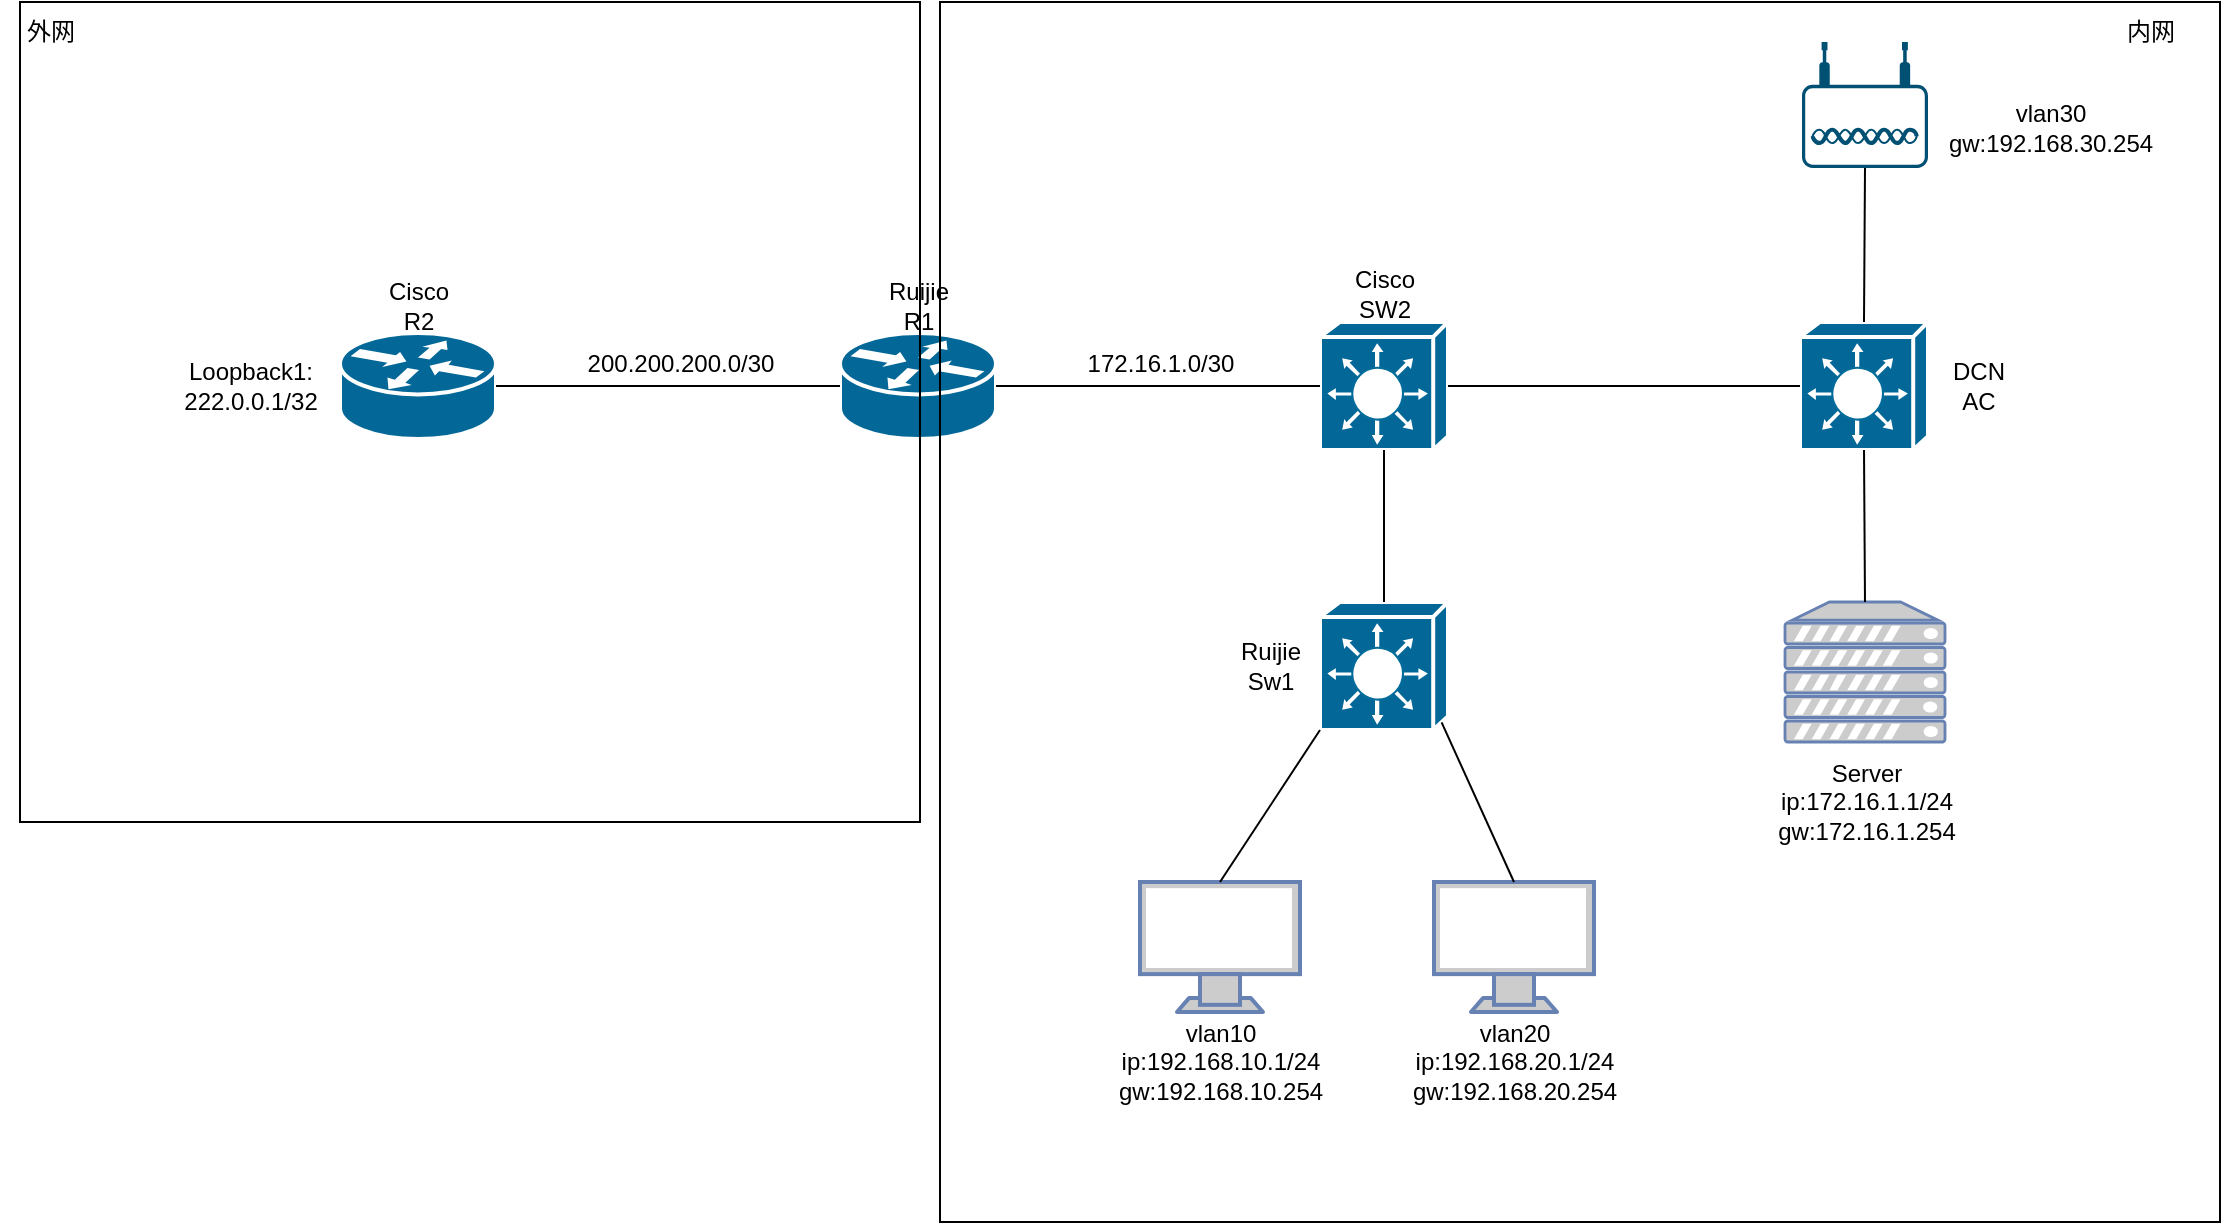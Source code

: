 <mxfile version="20.5.1" type="github">
  <diagram id="g-uSHXadibWrtZnAfnPj" name="Page-1">
    <mxGraphModel dx="1306" dy="781" grid="1" gridSize="10" guides="1" tooltips="1" connect="1" arrows="1" fold="1" page="1" pageScale="1" pageWidth="850" pageHeight="1100" math="0" shadow="0">
      <root>
        <mxCell id="0" />
        <mxCell id="1" parent="0" />
        <mxCell id="G60qQspWNjIdlGjhsVTk-1" value="" style="shape=mxgraph.cisco.routers.router;sketch=0;html=1;pointerEvents=1;dashed=0;fillColor=#036897;strokeColor=#ffffff;strokeWidth=2;verticalLabelPosition=bottom;verticalAlign=top;align=center;outlineConnect=0;" parent="1" vertex="1">
          <mxGeometry x="580" y="235.5" width="78" height="53" as="geometry" />
        </mxCell>
        <mxCell id="G60qQspWNjIdlGjhsVTk-2" value="" style="shape=mxgraph.cisco.routers.router;sketch=0;html=1;pointerEvents=1;dashed=0;fillColor=#036897;strokeColor=#ffffff;strokeWidth=2;verticalLabelPosition=bottom;verticalAlign=top;align=center;outlineConnect=0;" parent="1" vertex="1">
          <mxGeometry x="330" y="235.5" width="78" height="53" as="geometry" />
        </mxCell>
        <mxCell id="G60qQspWNjIdlGjhsVTk-3" value="" style="shape=mxgraph.cisco.switches.layer_3_switch;sketch=0;html=1;pointerEvents=1;dashed=0;fillColor=#036897;strokeColor=#ffffff;strokeWidth=2;verticalLabelPosition=bottom;verticalAlign=top;align=center;outlineConnect=0;" parent="1" vertex="1">
          <mxGeometry x="1060" y="230" width="64" height="64" as="geometry" />
        </mxCell>
        <mxCell id="G60qQspWNjIdlGjhsVTk-4" value="" style="shape=mxgraph.cisco.switches.layer_3_switch;sketch=0;html=1;pointerEvents=1;dashed=0;fillColor=#036897;strokeColor=#ffffff;strokeWidth=2;verticalLabelPosition=bottom;verticalAlign=top;align=center;outlineConnect=0;" parent="1" vertex="1">
          <mxGeometry x="820" y="370" width="64" height="64" as="geometry" />
        </mxCell>
        <mxCell id="G60qQspWNjIdlGjhsVTk-5" value="" style="shape=mxgraph.cisco.switches.layer_3_switch;sketch=0;html=1;pointerEvents=1;dashed=0;fillColor=#036897;strokeColor=#ffffff;strokeWidth=2;verticalLabelPosition=bottom;verticalAlign=top;align=center;outlineConnect=0;" parent="1" vertex="1">
          <mxGeometry x="820" y="230" width="64" height="64" as="geometry" />
        </mxCell>
        <mxCell id="G60qQspWNjIdlGjhsVTk-6" value="" style="points=[[0.03,0.36,0],[0.18,0,0],[0.5,0.34,0],[0.82,0,0],[0.97,0.36,0],[1,0.67,0],[0.975,0.975,0],[0.5,1,0],[0.025,0.975,0],[0,0.67,0]];verticalLabelPosition=bottom;sketch=0;html=1;verticalAlign=top;aspect=fixed;align=center;pointerEvents=1;shape=mxgraph.cisco19.wireless_access_point;fillColor=#005073;strokeColor=none;" parent="1" vertex="1">
          <mxGeometry x="1061" y="90" width="63" height="63" as="geometry" />
        </mxCell>
        <mxCell id="G60qQspWNjIdlGjhsVTk-7" value="" style="fontColor=#0066CC;verticalAlign=top;verticalLabelPosition=bottom;labelPosition=center;align=center;html=1;outlineConnect=0;fillColor=#CCCCCC;strokeColor=#6881B3;gradientColor=none;gradientDirection=north;strokeWidth=2;shape=mxgraph.networks.monitor;" parent="1" vertex="1">
          <mxGeometry x="877" y="510" width="80" height="65" as="geometry" />
        </mxCell>
        <mxCell id="G60qQspWNjIdlGjhsVTk-8" value="" style="fontColor=#0066CC;verticalAlign=top;verticalLabelPosition=bottom;labelPosition=center;align=center;html=1;outlineConnect=0;fillColor=#CCCCCC;strokeColor=#6881B3;gradientColor=none;gradientDirection=north;strokeWidth=2;shape=mxgraph.networks.monitor;" parent="1" vertex="1">
          <mxGeometry x="730" y="510" width="80" height="65" as="geometry" />
        </mxCell>
        <mxCell id="G60qQspWNjIdlGjhsVTk-9" value="" style="fontColor=#0066CC;verticalAlign=top;verticalLabelPosition=bottom;labelPosition=center;align=center;html=1;outlineConnect=0;fillColor=#CCCCCC;strokeColor=#6881B3;gradientColor=none;gradientDirection=north;strokeWidth=2;shape=mxgraph.networks.server;" parent="1" vertex="1">
          <mxGeometry x="1052.5" y="370" width="80" height="70" as="geometry" />
        </mxCell>
        <mxCell id="G60qQspWNjIdlGjhsVTk-11" value="" style="endArrow=none;html=1;rounded=0;entryX=0;entryY=1;entryDx=0;entryDy=0;entryPerimeter=0;exitX=0.5;exitY=0;exitDx=0;exitDy=0;exitPerimeter=0;" parent="1" source="G60qQspWNjIdlGjhsVTk-8" target="G60qQspWNjIdlGjhsVTk-4" edge="1">
          <mxGeometry width="50" height="50" relative="1" as="geometry">
            <mxPoint x="910" y="460" as="sourcePoint" />
            <mxPoint x="960" y="410" as="targetPoint" />
          </mxGeometry>
        </mxCell>
        <mxCell id="G60qQspWNjIdlGjhsVTk-12" value="" style="endArrow=none;html=1;rounded=0;entryX=0.95;entryY=0.94;entryDx=0;entryDy=0;entryPerimeter=0;exitX=0.5;exitY=0;exitDx=0;exitDy=0;exitPerimeter=0;" parent="1" source="G60qQspWNjIdlGjhsVTk-7" target="G60qQspWNjIdlGjhsVTk-4" edge="1">
          <mxGeometry width="50" height="50" relative="1" as="geometry">
            <mxPoint x="910" y="460" as="sourcePoint" />
            <mxPoint x="960" y="410" as="targetPoint" />
          </mxGeometry>
        </mxCell>
        <mxCell id="G60qQspWNjIdlGjhsVTk-13" value="" style="endArrow=none;html=1;rounded=0;entryX=0.5;entryY=1;entryDx=0;entryDy=0;entryPerimeter=0;exitX=0.5;exitY=0;exitDx=0;exitDy=0;exitPerimeter=0;" parent="1" source="G60qQspWNjIdlGjhsVTk-4" target="G60qQspWNjIdlGjhsVTk-5" edge="1">
          <mxGeometry width="50" height="50" relative="1" as="geometry">
            <mxPoint x="910" y="460" as="sourcePoint" />
            <mxPoint x="960" y="410" as="targetPoint" />
          </mxGeometry>
        </mxCell>
        <mxCell id="G60qQspWNjIdlGjhsVTk-14" value="" style="endArrow=none;html=1;rounded=0;entryX=1;entryY=0.5;entryDx=0;entryDy=0;entryPerimeter=0;exitX=0;exitY=0.5;exitDx=0;exitDy=0;exitPerimeter=0;" parent="1" source="G60qQspWNjIdlGjhsVTk-3" target="G60qQspWNjIdlGjhsVTk-5" edge="1">
          <mxGeometry width="50" height="50" relative="1" as="geometry">
            <mxPoint x="910" y="460" as="sourcePoint" />
            <mxPoint x="960" y="410" as="targetPoint" />
          </mxGeometry>
        </mxCell>
        <mxCell id="G60qQspWNjIdlGjhsVTk-15" value="" style="endArrow=none;html=1;rounded=0;entryX=0.5;entryY=1;entryDx=0;entryDy=0;entryPerimeter=0;exitX=0.5;exitY=0;exitDx=0;exitDy=0;exitPerimeter=0;" parent="1" source="G60qQspWNjIdlGjhsVTk-3" target="G60qQspWNjIdlGjhsVTk-6" edge="1">
          <mxGeometry width="50" height="50" relative="1" as="geometry">
            <mxPoint x="910" y="460" as="sourcePoint" />
            <mxPoint x="960" y="410" as="targetPoint" />
          </mxGeometry>
        </mxCell>
        <mxCell id="G60qQspWNjIdlGjhsVTk-16" value="" style="endArrow=none;html=1;rounded=0;entryX=0;entryY=0.5;entryDx=0;entryDy=0;entryPerimeter=0;exitX=1;exitY=0.5;exitDx=0;exitDy=0;exitPerimeter=0;" parent="1" source="G60qQspWNjIdlGjhsVTk-1" target="G60qQspWNjIdlGjhsVTk-5" edge="1">
          <mxGeometry width="50" height="50" relative="1" as="geometry">
            <mxPoint x="910" y="460" as="sourcePoint" />
            <mxPoint x="960" y="410" as="targetPoint" />
          </mxGeometry>
        </mxCell>
        <mxCell id="G60qQspWNjIdlGjhsVTk-17" value="" style="endArrow=none;html=1;rounded=0;entryX=0;entryY=0.5;entryDx=0;entryDy=0;entryPerimeter=0;exitX=1;exitY=0.5;exitDx=0;exitDy=0;exitPerimeter=0;" parent="1" source="G60qQspWNjIdlGjhsVTk-2" target="G60qQspWNjIdlGjhsVTk-1" edge="1">
          <mxGeometry width="50" height="50" relative="1" as="geometry">
            <mxPoint x="910" y="460" as="sourcePoint" />
            <mxPoint x="960" y="410" as="targetPoint" />
          </mxGeometry>
        </mxCell>
        <mxCell id="G60qQspWNjIdlGjhsVTk-18" value="vlan10&lt;br&gt;ip:192.168.10.1/24&lt;br&gt;gw:192.168.10.254" style="text;html=1;align=center;verticalAlign=middle;resizable=0;points=[];autosize=1;strokeColor=none;fillColor=none;" parent="1" vertex="1">
          <mxGeometry x="705" y="570" width="130" height="60" as="geometry" />
        </mxCell>
        <mxCell id="G60qQspWNjIdlGjhsVTk-19" value="vlan20&lt;br&gt;ip:192.168.20.1/24&lt;br&gt;gw:192.168.20.254" style="text;html=1;align=center;verticalAlign=middle;resizable=0;points=[];autosize=1;strokeColor=none;fillColor=none;" parent="1" vertex="1">
          <mxGeometry x="852" y="570" width="130" height="60" as="geometry" />
        </mxCell>
        <mxCell id="G60qQspWNjIdlGjhsVTk-20" value="Ruijie&lt;br&gt;Sw1" style="text;html=1;align=center;verticalAlign=middle;resizable=0;points=[];autosize=1;strokeColor=none;fillColor=none;" parent="1" vertex="1">
          <mxGeometry x="770" y="382" width="50" height="40" as="geometry" />
        </mxCell>
        <mxCell id="G60qQspWNjIdlGjhsVTk-23" value="Cisco&lt;br&gt;SW2" style="text;html=1;align=center;verticalAlign=middle;resizable=0;points=[];autosize=1;strokeColor=none;fillColor=none;" parent="1" vertex="1">
          <mxGeometry x="827" y="195.5" width="50" height="40" as="geometry" />
        </mxCell>
        <mxCell id="G60qQspWNjIdlGjhsVTk-24" value="DCN&lt;br&gt;AC" style="text;html=1;align=center;verticalAlign=middle;resizable=0;points=[];autosize=1;strokeColor=none;fillColor=none;" parent="1" vertex="1">
          <mxGeometry x="1124" y="242" width="50" height="40" as="geometry" />
        </mxCell>
        <mxCell id="G60qQspWNjIdlGjhsVTk-25" value="" style="endArrow=none;html=1;rounded=0;entryX=0.5;entryY=1;entryDx=0;entryDy=0;entryPerimeter=0;exitX=0.5;exitY=0;exitDx=0;exitDy=0;exitPerimeter=0;" parent="1" source="G60qQspWNjIdlGjhsVTk-9" target="G60qQspWNjIdlGjhsVTk-3" edge="1">
          <mxGeometry width="50" height="50" relative="1" as="geometry">
            <mxPoint x="910" y="420" as="sourcePoint" />
            <mxPoint x="960" y="370" as="targetPoint" />
          </mxGeometry>
        </mxCell>
        <mxCell id="G60qQspWNjIdlGjhsVTk-26" value="Server&lt;br&gt;ip:172.16.1.1/24&lt;br&gt;gw:172.16.1.254" style="text;html=1;align=center;verticalAlign=middle;resizable=0;points=[];autosize=1;strokeColor=none;fillColor=none;" parent="1" vertex="1">
          <mxGeometry x="1037.5" y="440" width="110" height="60" as="geometry" />
        </mxCell>
        <mxCell id="G60qQspWNjIdlGjhsVTk-27" value="Ruijie&lt;br&gt;R1" style="text;html=1;align=center;verticalAlign=middle;resizable=0;points=[];autosize=1;strokeColor=none;fillColor=none;" parent="1" vertex="1">
          <mxGeometry x="594" y="202" width="50" height="40" as="geometry" />
        </mxCell>
        <mxCell id="G60qQspWNjIdlGjhsVTk-28" value="Cisco&lt;br&gt;R2" style="text;html=1;align=center;verticalAlign=middle;resizable=0;points=[];autosize=1;strokeColor=none;fillColor=none;" parent="1" vertex="1">
          <mxGeometry x="344" y="202" width="50" height="40" as="geometry" />
        </mxCell>
        <mxCell id="G60qQspWNjIdlGjhsVTk-29" value="vlan30&lt;br&gt;gw:192.168.30.254" style="text;html=1;align=center;verticalAlign=middle;resizable=0;points=[];autosize=1;strokeColor=none;fillColor=none;" parent="1" vertex="1">
          <mxGeometry x="1120" y="113" width="130" height="40" as="geometry" />
        </mxCell>
        <mxCell id="G60qQspWNjIdlGjhsVTk-30" value="172.16.1.0/30&lt;br&gt;" style="text;html=1;align=center;verticalAlign=middle;resizable=0;points=[];autosize=1;strokeColor=none;fillColor=none;" parent="1" vertex="1">
          <mxGeometry x="690" y="235.5" width="100" height="30" as="geometry" />
        </mxCell>
        <mxCell id="G60qQspWNjIdlGjhsVTk-31" value="200.200.200.0/30" style="text;html=1;align=center;verticalAlign=middle;resizable=0;points=[];autosize=1;strokeColor=none;fillColor=none;" parent="1" vertex="1">
          <mxGeometry x="440" y="235.5" width="120" height="30" as="geometry" />
        </mxCell>
        <mxCell id="G60qQspWNjIdlGjhsVTk-32" value="Loopback1:&lt;br&gt;222.0.0.1/32" style="text;html=1;align=center;verticalAlign=middle;resizable=0;points=[];autosize=1;strokeColor=none;fillColor=none;" parent="1" vertex="1">
          <mxGeometry x="240" y="242" width="90" height="40" as="geometry" />
        </mxCell>
        <mxCell id="G60qQspWNjIdlGjhsVTk-33" value="" style="rounded=0;whiteSpace=wrap;html=1;fillColor=none;" parent="1" vertex="1">
          <mxGeometry x="630" y="70" width="640" height="610" as="geometry" />
        </mxCell>
        <mxCell id="P_ADyWTq3j7vEpQ3MlG9-1" value="" style="rounded=0;whiteSpace=wrap;html=1;fillColor=none;" parent="1" vertex="1">
          <mxGeometry x="170" y="70" width="450" height="410" as="geometry" />
        </mxCell>
        <mxCell id="P_ADyWTq3j7vEpQ3MlG9-2" value="内网" style="text;html=1;align=center;verticalAlign=middle;resizable=0;points=[];autosize=1;strokeColor=none;fillColor=none;" parent="1" vertex="1">
          <mxGeometry x="1210" y="70" width="50" height="30" as="geometry" />
        </mxCell>
        <mxCell id="P_ADyWTq3j7vEpQ3MlG9-3" value="外网" style="text;html=1;align=center;verticalAlign=middle;resizable=0;points=[];autosize=1;strokeColor=none;fillColor=none;" parent="1" vertex="1">
          <mxGeometry x="160" y="70" width="50" height="30" as="geometry" />
        </mxCell>
      </root>
    </mxGraphModel>
  </diagram>
</mxfile>
